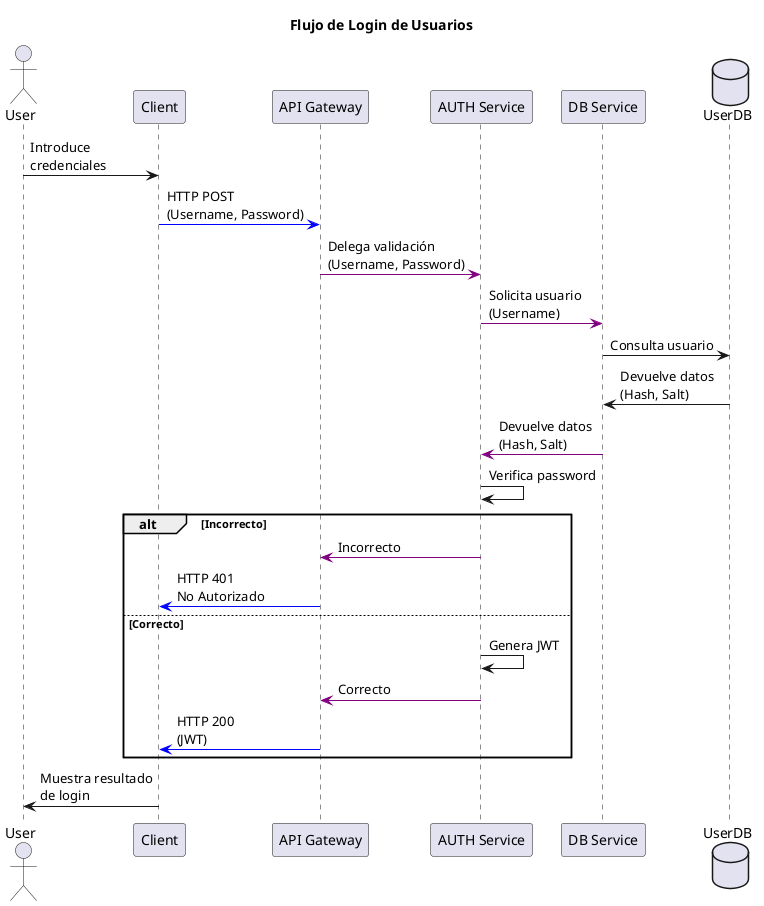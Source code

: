 @startuml

title "Flujo de Login de Usuarios"

actor User as user
participant "Client" as client
participant "API Gateway" as gateway
participant "AUTH Service" as auth
participant "DB Service" as db
database "UserDB" as userDB

user->client: Introduce\ncredenciales
client-[#blue]>gateway: HTTP POST\n(Username, Password)
gateway-[#purple]>auth: Delega validación\n(Username, Password)
auth-[#purple]>db: Solicita usuario\n(Username)
db->userDB: Consulta usuario
userDB->db: Devuelve datos\n(Hash, Salt)
db-[#purple]>auth: Devuelve datos\n(Hash, Salt)

auth->auth: Verifica password

alt Incorrecto
  auth-[#purple]>gateway: Incorrecto
  gateway-[#blue]>client: HTTP 401\nNo Autorizado
else Correcto
  auth->auth: Genera JWT
  auth-[#purple]>gateway: Correcto
  gateway-[#blue]>client: HTTP 200\n(JWT)
end

client->user: Muestra resultado\nde login

@enduml
